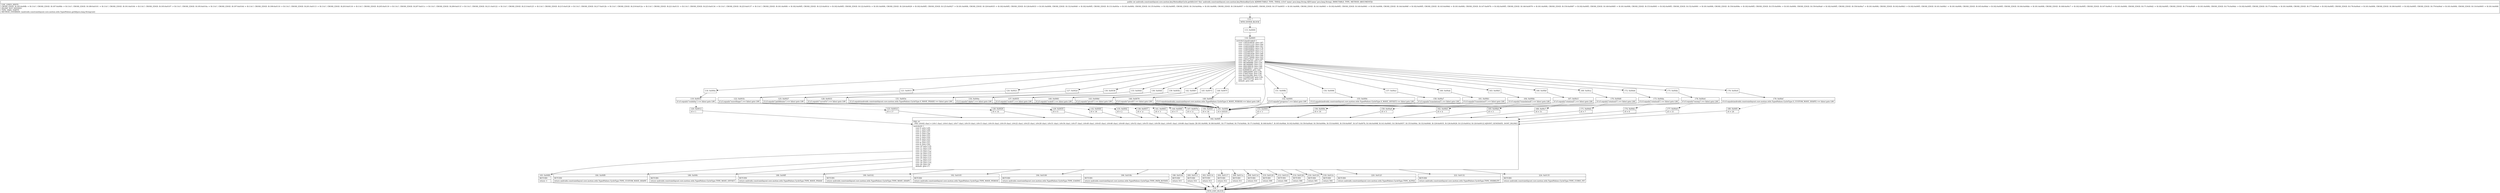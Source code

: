 digraph "CFG forandroidx.constraintlayout.core.motion.key.MotionKeyCycle.getId(Ljava\/lang\/String;)I" {
Node_113 [shape=record,label="{113\:\ ?|MTH_ENTER_BLOCK\l}"];
Node_115 [shape=record,label="{115\:\ 0x0000}"];
Node_116 [shape=record,label="{116\:\ 0x0005|switch(r3.hashCode()) \{\l    case \-1581616630: goto L87;\l    case \-1310311125: goto L84;\l    case \-1249320806: goto L81;\l    case \-1249320805: goto L78;\l    case \-1249320804: goto L75;\l    case \-1225497657: goto L72;\l    case \-1225497656: goto L69;\l    case \-1225497655: goto L66;\l    case \-1019779949: goto L63;\l    case \-1001078227: goto L60;\l    case \-991726143: goto L57;\l    case \-987906986: goto L54;\l    case \-987906985: goto L51;\l    case \-908189618: goto L48;\l    case \-908189617: goto L45;\l    case 92909918: goto L42;\l    case 106629499: goto L39;\l    case 579057826: goto L36;\l    case 803192288: goto L33;\l    case 1532805160: goto L30;\l    case 1941332754: goto L3;\l    default: goto L90;\l\}\l}"];
Node_118 [shape=record,label="{118\:\ 0x000a}"];
Node_119 [shape=record,label="{119\:\ 0x0010|if (r3.equals(\"visibility\") == false) goto L90\l}"];
Node_120 [shape=record,label="{120\:\ 0x0012|r0 = 1\l}"];
Node_182 [shape=record,label="{182\:\ 0x00f5|PHI: r0 \l  PHI: (r0v62 char) = (r0v1 char), (r0v4 char), (r0v7 char), (r0v10 char), (r0v13 char), (r0v16 char), (r0v19 char), (r0v22 char), (r0v25 char), (r0v28 char), (r0v31 char), (r0v34 char), (r0v37 char), (r0v40 char), (r0v43 char), (r0v46 char), (r0v49 char), (r0v52 char), (r0v55 char), (r0v58 char), (r0v61 char), (r0v86 char) binds: [B:181:0x00f4, B:180:0x00f1, B:177:0x00e6, B:174:0x00dc, B:171:0x00d2, B:168:0x00c7, B:165:0x00bd, B:162:0x00b3, B:159:0x00a9, B:156:0x009e, B:153:0x0093, B:150:0x0087, B:147:0x007b, B:144:0x006f, B:141:0x0063, B:138:0x0057, B:135:0x004c, B:132:0x0040, B:129:0x0035, B:126:0x0029, B:123:0x001d, B:120:0x0012] A[DONT_GENERATE, DONT_INLINE]\l|switch(r0) \{\l    case 0: goto L29;\l    case 1: goto L28;\l    case 2: goto L27;\l    case 3: goto L26;\l    case 4: goto L25;\l    case 5: goto L24;\l    case 6: goto L23;\l    case 7: goto L22;\l    case 8: goto L21;\l    case 9: goto L20;\l    case 10: goto L19;\l    case 11: goto L18;\l    case 12: goto L17;\l    case 13: goto L16;\l    case 14: goto L15;\l    case 15: goto L14;\l    case 16: goto L13;\l    case 17: goto L12;\l    case 18: goto L11;\l    case 19: goto L10;\l    case 20: goto L9;\l    default: goto L7;\l\}\l}"];
Node_183 [shape=record,label="{183\:\ 0x00f8|RETURN\l|return \-1\l}"];
Node_114 [shape=record,label="{114\:\ ?|MTH_EXIT_BLOCK\l}"];
Node_184 [shape=record,label="{184\:\ 0x00f9|RETURN\l|return androidx.constraintlayout.core.motion.utils.TypedValues.CycleType.TYPE_CUSTOM_WAVE_SHAPE\l}"];
Node_186 [shape=record,label="{186\:\ 0x00fc|RETURN\l|return androidx.constraintlayout.core.motion.utils.TypedValues.CycleType.TYPE_WAVE_OFFSET\l}"];
Node_188 [shape=record,label="{188\:\ 0x00ff|RETURN\l|return androidx.constraintlayout.core.motion.utils.TypedValues.CycleType.TYPE_WAVE_PHASE\l}"];
Node_190 [shape=record,label="{190\:\ 0x0102|RETURN\l|return androidx.constraintlayout.core.motion.utils.TypedValues.CycleType.TYPE_WAVE_SHAPE\l}"];
Node_192 [shape=record,label="{192\:\ 0x0105|RETURN\l|return androidx.constraintlayout.core.motion.utils.TypedValues.CycleType.TYPE_WAVE_PERIOD\l}"];
Node_194 [shape=record,label="{194\:\ 0x0108|RETURN\l|return androidx.constraintlayout.core.motion.utils.TypedValues.CycleType.TYPE_EASING\l}"];
Node_196 [shape=record,label="{196\:\ 0x010b|RETURN\l|return androidx.constraintlayout.core.motion.utils.TypedValues.CycleType.TYPE_PATH_ROTATE\l}"];
Node_198 [shape=record,label="{198\:\ 0x010e|RETURN\l|return 315\l}"];
Node_200 [shape=record,label="{200\:\ 0x0111|RETURN\l|return 314\l}"];
Node_202 [shape=record,label="{202\:\ 0x0114|RETURN\l|return 313\l}"];
Node_204 [shape=record,label="{204\:\ 0x0117|RETURN\l|return 312\l}"];
Node_206 [shape=record,label="{206\:\ 0x011a|RETURN\l|return 311\l}"];
Node_208 [shape=record,label="{208\:\ 0x011d|RETURN\l|return 310\l}"];
Node_210 [shape=record,label="{210\:\ 0x0120|RETURN\l|return 309\l}"];
Node_212 [shape=record,label="{212\:\ 0x0123|RETURN\l|return 308\l}"];
Node_214 [shape=record,label="{214\:\ 0x0126|RETURN\l|return 306\l}"];
Node_216 [shape=record,label="{216\:\ 0x0129|RETURN\l|return 305\l}"];
Node_218 [shape=record,label="{218\:\ 0x012c|RETURN\l|return 304\l}"];
Node_220 [shape=record,label="{220\:\ 0x012f|RETURN\l|return androidx.constraintlayout.core.motion.utils.TypedValues.CycleType.TYPE_ALPHA\l}"];
Node_222 [shape=record,label="{222\:\ 0x0132|RETURN\l|return androidx.constraintlayout.core.motion.utils.TypedValues.CycleType.TYPE_VISIBILITY\l}"];
Node_224 [shape=record,label="{224\:\ 0x0135|RETURN\l|return androidx.constraintlayout.core.motion.utils.TypedValues.CycleType.TYPE_CURVE_FIT\l}"];
Node_121 [shape=record,label="{121\:\ 0x0015}"];
Node_122 [shape=record,label="{122\:\ 0x001b|if (r3.equals(\"waveShape\") == false) goto L90\l}"];
Node_123 [shape=record,label="{123\:\ 0x001d|r0 = 17\l}"];
Node_124 [shape=record,label="{124\:\ 0x0021}"];
Node_125 [shape=record,label="{125\:\ 0x0027|if (r3.equals(\"pathRotate\") == false) goto L90\l}"];
Node_126 [shape=record,label="{126\:\ 0x0029|r0 = 14\l}"];
Node_127 [shape=record,label="{127\:\ 0x002d}"];
Node_128 [shape=record,label="{128\:\ 0x0033|if (r3.equals(\"curveFit\") == false) goto L90\l}"];
Node_129 [shape=record,label="{129\:\ 0x0035|r0 = 0\l}"];
Node_130 [shape=record,label="{130\:\ 0x0038}"];
Node_131 [shape=record,label="{131\:\ 0x003e|if (r3.equals(androidx.constraintlayout.core.motion.utils.TypedValues.CycleType.S_WAVE_PHASE) == false) goto L90\l}"];
Node_132 [shape=record,label="{132\:\ 0x0040|r0 = 18\l}"];
Node_133 [shape=record,label="{133\:\ 0x0044}"];
Node_134 [shape=record,label="{134\:\ 0x004a|if (r3.equals(\"alpha\") == false) goto L90\l}"];
Node_135 [shape=record,label="{135\:\ 0x004c|r0 = 2\l}"];
Node_136 [shape=record,label="{136\:\ 0x004f}"];
Node_137 [shape=record,label="{137\:\ 0x0055|if (r3.equals(\"scaleY\") == false) goto L90\l}"];
Node_138 [shape=record,label="{138\:\ 0x0057|r0 = 'n'\l}"];
Node_139 [shape=record,label="{139\:\ 0x005b}"];
Node_140 [shape=record,label="{140\:\ 0x0061|if (r3.equals(\"scaleX\") == false) goto L90\l}"];
Node_141 [shape=record,label="{141\:\ 0x0063|r0 = 't'\l}"];
Node_142 [shape=record,label="{142\:\ 0x0067}"];
Node_143 [shape=record,label="{143\:\ 0x006d|if (r3.equals(\"pivotY\") == false) goto L90\l}"];
Node_144 [shape=record,label="{144\:\ 0x006f|r0 = 'f'\l}"];
Node_145 [shape=record,label="{145\:\ 0x0073}"];
Node_146 [shape=record,label="{146\:\ 0x0079|if (r3.equals(\"pivotX\") == false) goto L90\l}"];
Node_147 [shape=record,label="{147\:\ 0x007b|r0 = 11\l}"];
Node_148 [shape=record,label="{148\:\ 0x007f}"];
Node_149 [shape=record,label="{149\:\ 0x0085|if (r3.equals(androidx.constraintlayout.core.motion.utils.TypedValues.CycleType.S_WAVE_PERIOD) == false) goto L90\l}"];
Node_150 [shape=record,label="{150\:\ 0x0087|r0 = 16\l}"];
Node_151 [shape=record,label="{151\:\ 0x008b}"];
Node_152 [shape=record,label="{152\:\ 0x0091|if (r3.equals(\"progress\") == false) goto L90\l}"];
Node_153 [shape=record,label="{153\:\ 0x0093|r0 = 'r'\l}"];
Node_154 [shape=record,label="{154\:\ 0x0096}"];
Node_155 [shape=record,label="{155\:\ 0x009c|if (r3.equals(androidx.constraintlayout.core.motion.utils.TypedValues.CycleType.S_WAVE_OFFSET) == false) goto L90\l}"];
Node_156 [shape=record,label="{156\:\ 0x009e|r0 = 19\l}"];
Node_157 [shape=record,label="{157\:\ 0x00a1}"];
Node_158 [shape=record,label="{158\:\ 0x00a7|if (r3.equals(\"translationZ\") == false) goto L90\l}"];
Node_159 [shape=record,label="{159\:\ 0x00a9|r0 = 5\l}"];
Node_160 [shape=record,label="{160\:\ 0x00ab}"];
Node_161 [shape=record,label="{161\:\ 0x00b1|if (r3.equals(\"translationY\") == false) goto L90\l}"];
Node_162 [shape=record,label="{162\:\ 0x00b3|r0 = 4\l}"];
Node_163 [shape=record,label="{163\:\ 0x00b5}"];
Node_164 [shape=record,label="{164\:\ 0x00bb|if (r3.equals(\"translationX\") == false) goto L90\l}"];
Node_165 [shape=record,label="{165\:\ 0x00bd|r0 = 3\l}"];
Node_166 [shape=record,label="{166\:\ 0x00bf}"];
Node_167 [shape=record,label="{167\:\ 0x00c5|if (r3.equals(\"rotationZ\") == false) goto L90\l}"];
Node_168 [shape=record,label="{168\:\ 0x00c7|r0 = 'b'\l}"];
Node_169 [shape=record,label="{169\:\ 0x00ca}"];
Node_170 [shape=record,label="{170\:\ 0x00d0|if (r3.equals(\"rotationY\") == false) goto L90\l}"];
Node_171 [shape=record,label="{171\:\ 0x00d2|r0 = 7\l}"];
Node_172 [shape=record,label="{172\:\ 0x00d4}"];
Node_173 [shape=record,label="{173\:\ 0x00da|if (r3.equals(\"rotationX\") == false) goto L90\l}"];
Node_174 [shape=record,label="{174\:\ 0x00dc|r0 = 6\l}"];
Node_175 [shape=record,label="{175\:\ 0x00de}"];
Node_176 [shape=record,label="{176\:\ 0x00e4|if (r3.equals(\"easing\") == false) goto L90\l}"];
Node_177 [shape=record,label="{177\:\ 0x00e6|r0 = 15\l}"];
Node_178 [shape=record,label="{178\:\ 0x00e9}"];
Node_179 [shape=record,label="{179\:\ 0x00ef|if (r3.equals(androidx.constraintlayout.core.motion.utils.TypedValues.CycleType.S_CUSTOM_WAVE_SHAPE) == false) goto L90\l}"];
Node_180 [shape=record,label="{180\:\ 0x00f1|r0 = 20\l}"];
Node_181 [shape=record,label="{181\:\ 0x00f4|r0 = 65535\l}"];
MethodNode[shape=record,label="{public int androidx.constraintlayout.core.motion.key.MotionKeyCycle.getId((r2v0 'this' androidx.constraintlayout.core.motion.key.MotionKeyCycle A[IMMUTABLE_TYPE, THIS]), (r3v0 'name' java.lang.String A[D('name' java.lang.String), IMMUTABLE_TYPE, METHOD_ARGUMENT]))  | USE_LINES_HINTS\lCROSS_EDGE: B:185:0x00fb \-\> B:114:?, CROSS_EDGE: B:187:0x00fe \-\> B:114:?, CROSS_EDGE: B:189:0x0101 \-\> B:114:?, CROSS_EDGE: B:191:0x0104 \-\> B:114:?, CROSS_EDGE: B:193:0x0107 \-\> B:114:?, CROSS_EDGE: B:195:0x010a \-\> B:114:?, CROSS_EDGE: B:197:0x010d \-\> B:114:?, CROSS_EDGE: B:199:0x0110 \-\> B:114:?, CROSS_EDGE: B:201:0x0113 \-\> B:114:?, CROSS_EDGE: B:203:0x0116 \-\> B:114:?, CROSS_EDGE: B:205:0x0119 \-\> B:114:?, CROSS_EDGE: B:207:0x011c \-\> B:114:?, CROSS_EDGE: B:209:0x011f \-\> B:114:?, CROSS_EDGE: B:211:0x0122 \-\> B:114:?, CROSS_EDGE: B:213:0x0125 \-\> B:114:?, CROSS_EDGE: B:215:0x0128 \-\> B:114:?, CROSS_EDGE: B:217:0x012b \-\> B:114:?, CROSS_EDGE: B:219:0x012e \-\> B:114:?, CROSS_EDGE: B:221:0x0131 \-\> B:114:?, CROSS_EDGE: B:223:0x0134 \-\> B:114:?, CROSS_EDGE: B:225:0x0137 \-\> B:114:?, CROSS_EDGE: B:181:0x00f4 \-\> B:182:0x00f5, CROSS_EDGE: B:123:0x001d \-\> B:182:0x00f5, CROSS_EDGE: B:122:0x001b \-\> B:181:0x00f4, CROSS_EDGE: B:126:0x0029 \-\> B:182:0x00f5, CROSS_EDGE: B:125:0x0027 \-\> B:181:0x00f4, CROSS_EDGE: B:129:0x0035 \-\> B:182:0x00f5, CROSS_EDGE: B:128:0x0033 \-\> B:181:0x00f4, CROSS_EDGE: B:132:0x0040 \-\> B:182:0x00f5, CROSS_EDGE: B:131:0x003e \-\> B:181:0x00f4, CROSS_EDGE: B:135:0x004c \-\> B:182:0x00f5, CROSS_EDGE: B:134:0x004a \-\> B:181:0x00f4, CROSS_EDGE: B:138:0x0057 \-\> B:182:0x00f5, CROSS_EDGE: B:137:0x0055 \-\> B:181:0x00f4, CROSS_EDGE: B:141:0x0063 \-\> B:182:0x00f5, CROSS_EDGE: B:140:0x0061 \-\> B:181:0x00f4, CROSS_EDGE: B:144:0x006f \-\> B:182:0x00f5, CROSS_EDGE: B:143:0x006d \-\> B:181:0x00f4, CROSS_EDGE: B:147:0x007b \-\> B:182:0x00f5, CROSS_EDGE: B:146:0x0079 \-\> B:181:0x00f4, CROSS_EDGE: B:150:0x0087 \-\> B:182:0x00f5, CROSS_EDGE: B:149:0x0085 \-\> B:181:0x00f4, CROSS_EDGE: B:153:0x0093 \-\> B:182:0x00f5, CROSS_EDGE: B:152:0x0091 \-\> B:181:0x00f4, CROSS_EDGE: B:156:0x009e \-\> B:182:0x00f5, CROSS_EDGE: B:155:0x009c \-\> B:181:0x00f4, CROSS_EDGE: B:159:0x00a9 \-\> B:182:0x00f5, CROSS_EDGE: B:158:0x00a7 \-\> B:181:0x00f4, CROSS_EDGE: B:162:0x00b3 \-\> B:182:0x00f5, CROSS_EDGE: B:161:0x00b1 \-\> B:181:0x00f4, CROSS_EDGE: B:165:0x00bd \-\> B:182:0x00f5, CROSS_EDGE: B:164:0x00bb \-\> B:181:0x00f4, CROSS_EDGE: B:168:0x00c7 \-\> B:182:0x00f5, CROSS_EDGE: B:167:0x00c5 \-\> B:181:0x00f4, CROSS_EDGE: B:171:0x00d2 \-\> B:182:0x00f5, CROSS_EDGE: B:170:0x00d0 \-\> B:181:0x00f4, CROSS_EDGE: B:174:0x00dc \-\> B:182:0x00f5, CROSS_EDGE: B:173:0x00da \-\> B:181:0x00f4, CROSS_EDGE: B:177:0x00e6 \-\> B:182:0x00f5, CROSS_EDGE: B:176:0x00e4 \-\> B:181:0x00f4, CROSS_EDGE: B:180:0x00f1 \-\> B:182:0x00f5, CROSS_EDGE: B:179:0x00ef \-\> B:181:0x00f4, CROSS_EDGE: B:116:0x0005 \-\> B:181:0x00f4\lINLINE_NOT_NEEDED\lTYPE_VARS: EMPTY\lMETHOD_OVERRIDE: [androidx.constraintlayout.core.motion.utils.TypedValues.getId(java.lang.String):int]\l}"];
MethodNode -> Node_113;Node_113 -> Node_115;
Node_115 -> Node_116;
Node_116 -> Node_118;
Node_116 -> Node_121;
Node_116 -> Node_124;
Node_116 -> Node_127;
Node_116 -> Node_130;
Node_116 -> Node_133;
Node_116 -> Node_136;
Node_116 -> Node_139;
Node_116 -> Node_142;
Node_116 -> Node_145;
Node_116 -> Node_148;
Node_116 -> Node_151;
Node_116 -> Node_154;
Node_116 -> Node_157;
Node_116 -> Node_160;
Node_116 -> Node_163;
Node_116 -> Node_166;
Node_116 -> Node_169;
Node_116 -> Node_172;
Node_116 -> Node_175;
Node_116 -> Node_178;
Node_116 -> Node_181;
Node_118 -> Node_119;
Node_119 -> Node_120[style=dashed];
Node_119 -> Node_181;
Node_120 -> Node_182;
Node_182 -> Node_183;
Node_182 -> Node_184;
Node_182 -> Node_186;
Node_182 -> Node_188;
Node_182 -> Node_190;
Node_182 -> Node_192;
Node_182 -> Node_194;
Node_182 -> Node_196;
Node_182 -> Node_198;
Node_182 -> Node_200;
Node_182 -> Node_202;
Node_182 -> Node_204;
Node_182 -> Node_206;
Node_182 -> Node_208;
Node_182 -> Node_210;
Node_182 -> Node_212;
Node_182 -> Node_214;
Node_182 -> Node_216;
Node_182 -> Node_218;
Node_182 -> Node_220;
Node_182 -> Node_222;
Node_182 -> Node_224;
Node_183 -> Node_114;
Node_184 -> Node_114;
Node_186 -> Node_114;
Node_188 -> Node_114;
Node_190 -> Node_114;
Node_192 -> Node_114;
Node_194 -> Node_114;
Node_196 -> Node_114;
Node_198 -> Node_114;
Node_200 -> Node_114;
Node_202 -> Node_114;
Node_204 -> Node_114;
Node_206 -> Node_114;
Node_208 -> Node_114;
Node_210 -> Node_114;
Node_212 -> Node_114;
Node_214 -> Node_114;
Node_216 -> Node_114;
Node_218 -> Node_114;
Node_220 -> Node_114;
Node_222 -> Node_114;
Node_224 -> Node_114;
Node_121 -> Node_122;
Node_122 -> Node_123[style=dashed];
Node_122 -> Node_181;
Node_123 -> Node_182;
Node_124 -> Node_125;
Node_125 -> Node_126[style=dashed];
Node_125 -> Node_181;
Node_126 -> Node_182;
Node_127 -> Node_128;
Node_128 -> Node_129[style=dashed];
Node_128 -> Node_181;
Node_129 -> Node_182;
Node_130 -> Node_131;
Node_131 -> Node_132[style=dashed];
Node_131 -> Node_181;
Node_132 -> Node_182;
Node_133 -> Node_134;
Node_134 -> Node_135[style=dashed];
Node_134 -> Node_181;
Node_135 -> Node_182;
Node_136 -> Node_137;
Node_137 -> Node_138[style=dashed];
Node_137 -> Node_181;
Node_138 -> Node_182;
Node_139 -> Node_140;
Node_140 -> Node_141[style=dashed];
Node_140 -> Node_181;
Node_141 -> Node_182;
Node_142 -> Node_143;
Node_143 -> Node_144[style=dashed];
Node_143 -> Node_181;
Node_144 -> Node_182;
Node_145 -> Node_146;
Node_146 -> Node_147[style=dashed];
Node_146 -> Node_181;
Node_147 -> Node_182;
Node_148 -> Node_149;
Node_149 -> Node_150[style=dashed];
Node_149 -> Node_181;
Node_150 -> Node_182;
Node_151 -> Node_152;
Node_152 -> Node_153[style=dashed];
Node_152 -> Node_181;
Node_153 -> Node_182;
Node_154 -> Node_155;
Node_155 -> Node_156[style=dashed];
Node_155 -> Node_181;
Node_156 -> Node_182;
Node_157 -> Node_158;
Node_158 -> Node_159[style=dashed];
Node_158 -> Node_181;
Node_159 -> Node_182;
Node_160 -> Node_161;
Node_161 -> Node_162[style=dashed];
Node_161 -> Node_181;
Node_162 -> Node_182;
Node_163 -> Node_164;
Node_164 -> Node_165[style=dashed];
Node_164 -> Node_181;
Node_165 -> Node_182;
Node_166 -> Node_167;
Node_167 -> Node_168[style=dashed];
Node_167 -> Node_181;
Node_168 -> Node_182;
Node_169 -> Node_170;
Node_170 -> Node_171[style=dashed];
Node_170 -> Node_181;
Node_171 -> Node_182;
Node_172 -> Node_173;
Node_173 -> Node_174[style=dashed];
Node_173 -> Node_181;
Node_174 -> Node_182;
Node_175 -> Node_176;
Node_176 -> Node_177[style=dashed];
Node_176 -> Node_181;
Node_177 -> Node_182;
Node_178 -> Node_179;
Node_179 -> Node_180[style=dashed];
Node_179 -> Node_181;
Node_180 -> Node_182;
Node_181 -> Node_182;
}

